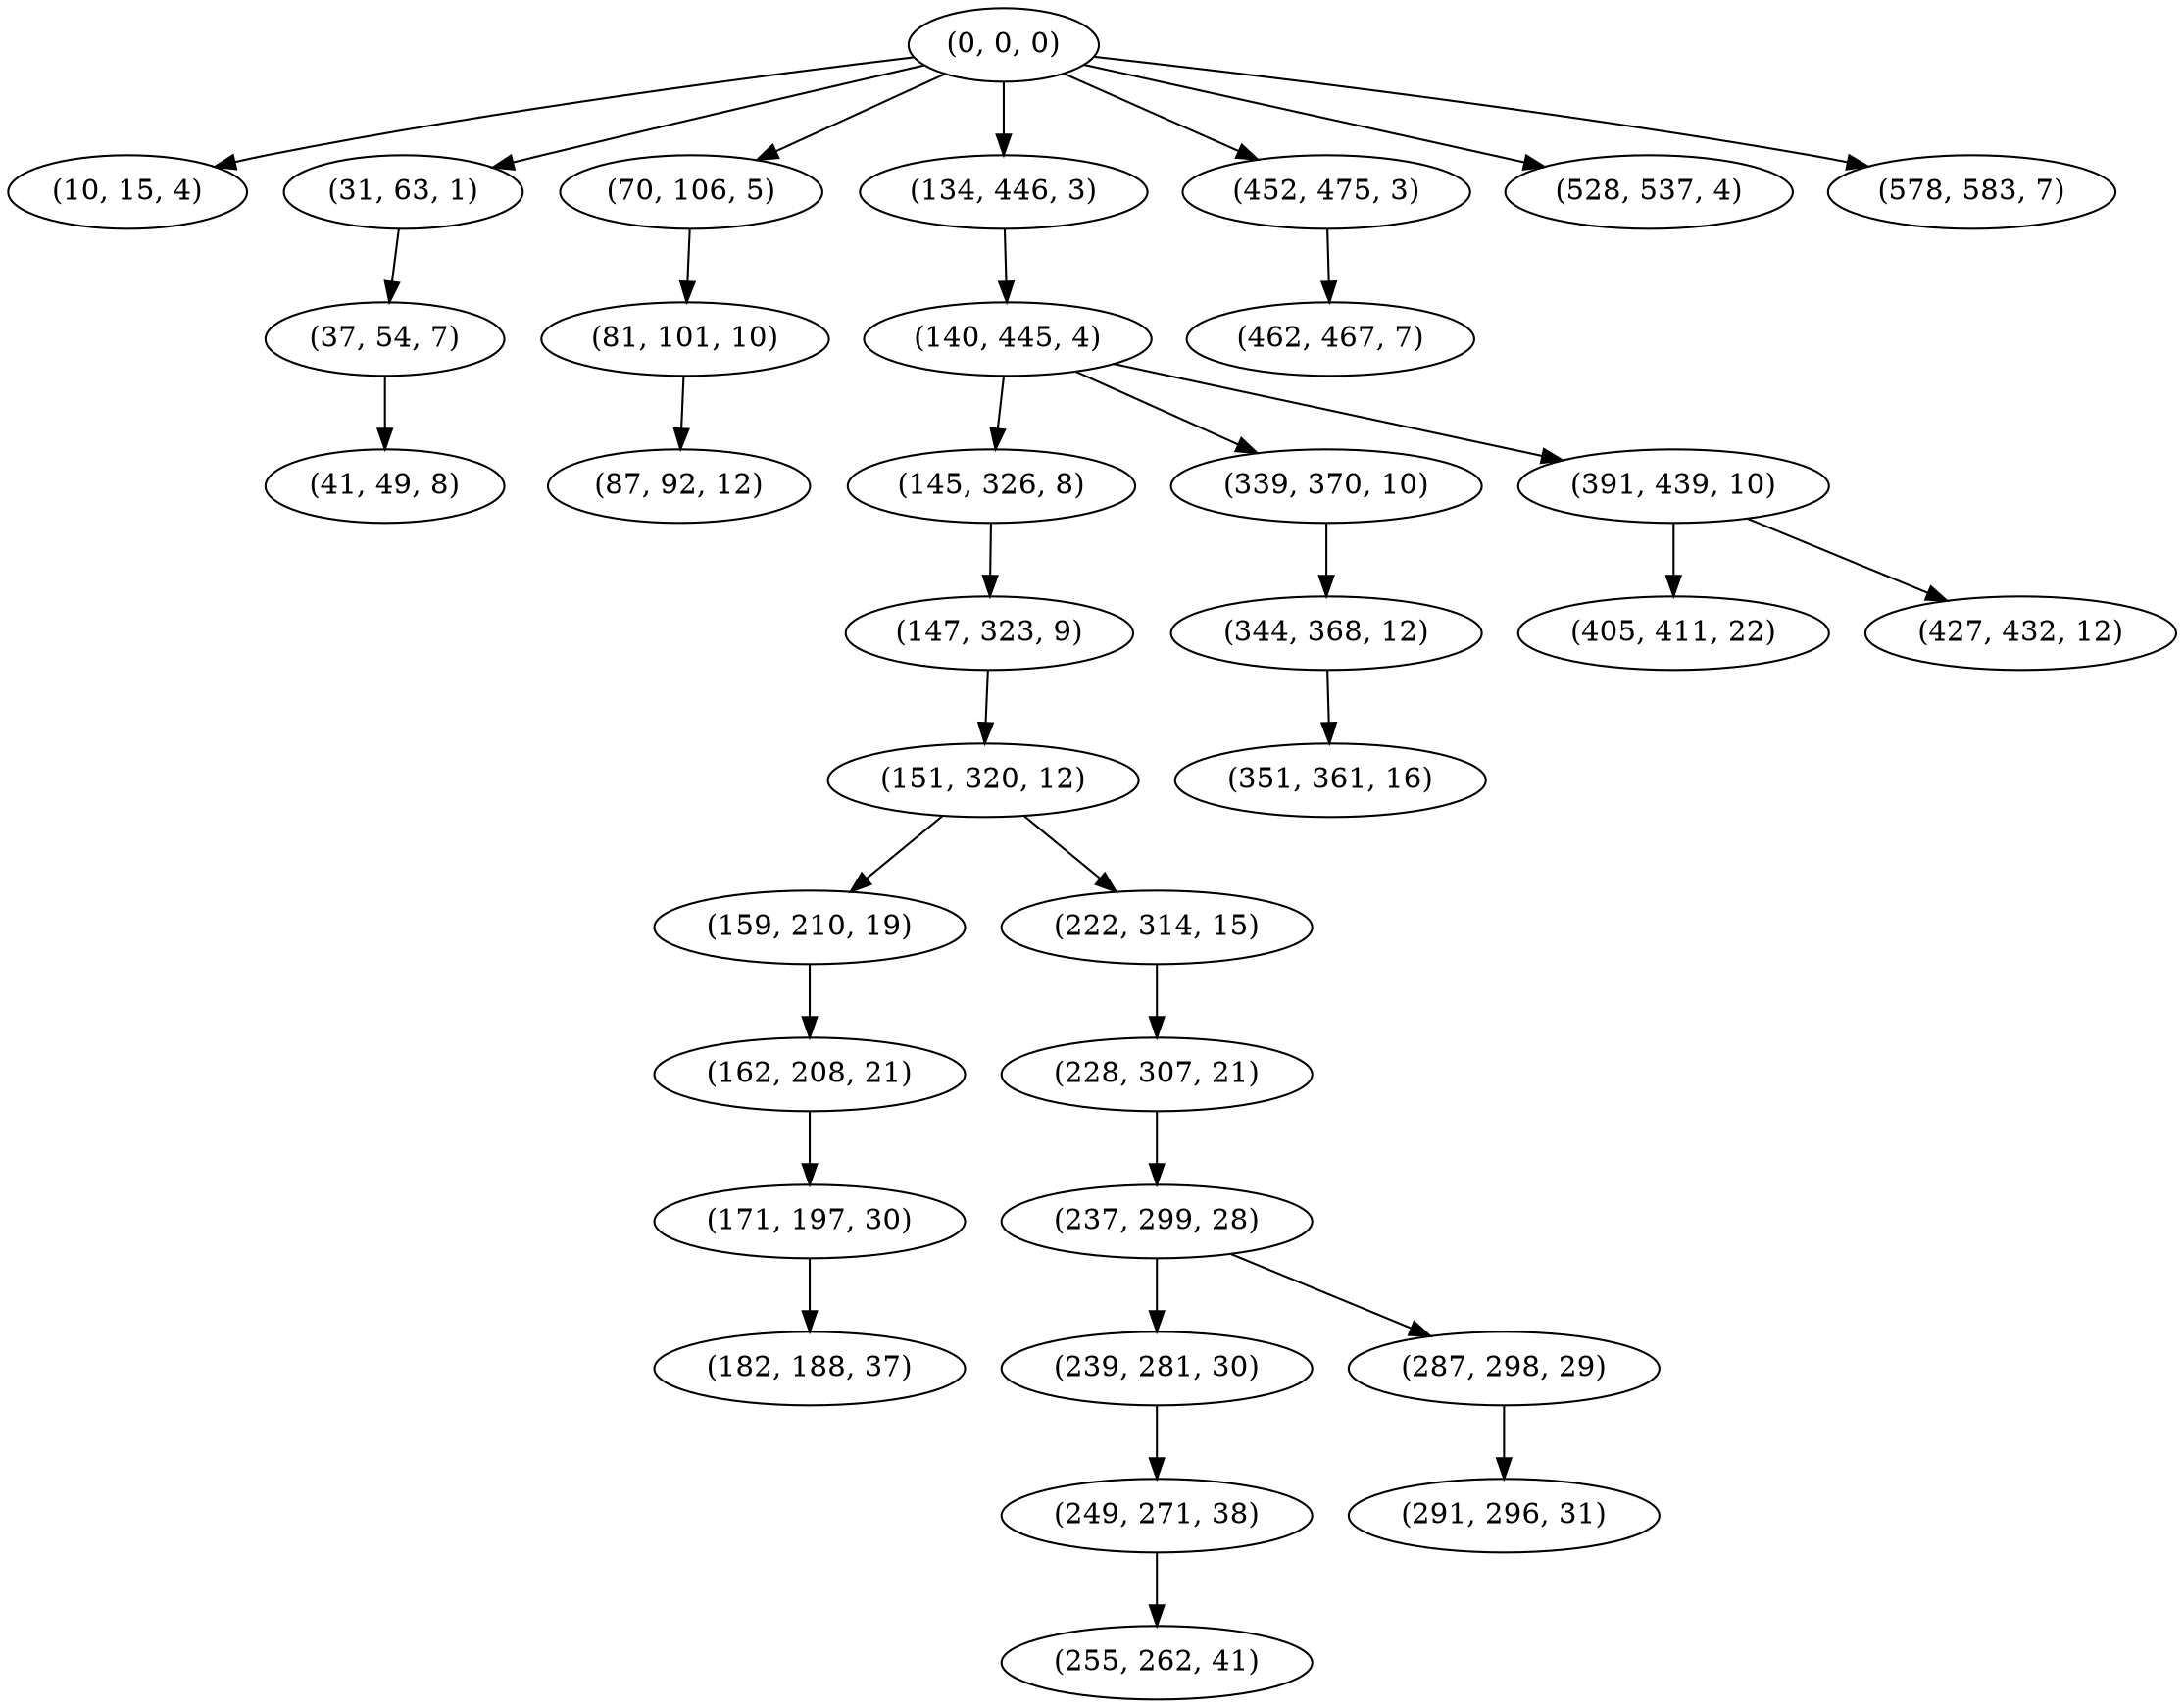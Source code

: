 digraph tree {
    "(0, 0, 0)";
    "(10, 15, 4)";
    "(31, 63, 1)";
    "(37, 54, 7)";
    "(41, 49, 8)";
    "(70, 106, 5)";
    "(81, 101, 10)";
    "(87, 92, 12)";
    "(134, 446, 3)";
    "(140, 445, 4)";
    "(145, 326, 8)";
    "(147, 323, 9)";
    "(151, 320, 12)";
    "(159, 210, 19)";
    "(162, 208, 21)";
    "(171, 197, 30)";
    "(182, 188, 37)";
    "(222, 314, 15)";
    "(228, 307, 21)";
    "(237, 299, 28)";
    "(239, 281, 30)";
    "(249, 271, 38)";
    "(255, 262, 41)";
    "(287, 298, 29)";
    "(291, 296, 31)";
    "(339, 370, 10)";
    "(344, 368, 12)";
    "(351, 361, 16)";
    "(391, 439, 10)";
    "(405, 411, 22)";
    "(427, 432, 12)";
    "(452, 475, 3)";
    "(462, 467, 7)";
    "(528, 537, 4)";
    "(578, 583, 7)";
    "(0, 0, 0)" -> "(10, 15, 4)";
    "(0, 0, 0)" -> "(31, 63, 1)";
    "(0, 0, 0)" -> "(70, 106, 5)";
    "(0, 0, 0)" -> "(134, 446, 3)";
    "(0, 0, 0)" -> "(452, 475, 3)";
    "(0, 0, 0)" -> "(528, 537, 4)";
    "(0, 0, 0)" -> "(578, 583, 7)";
    "(31, 63, 1)" -> "(37, 54, 7)";
    "(37, 54, 7)" -> "(41, 49, 8)";
    "(70, 106, 5)" -> "(81, 101, 10)";
    "(81, 101, 10)" -> "(87, 92, 12)";
    "(134, 446, 3)" -> "(140, 445, 4)";
    "(140, 445, 4)" -> "(145, 326, 8)";
    "(140, 445, 4)" -> "(339, 370, 10)";
    "(140, 445, 4)" -> "(391, 439, 10)";
    "(145, 326, 8)" -> "(147, 323, 9)";
    "(147, 323, 9)" -> "(151, 320, 12)";
    "(151, 320, 12)" -> "(159, 210, 19)";
    "(151, 320, 12)" -> "(222, 314, 15)";
    "(159, 210, 19)" -> "(162, 208, 21)";
    "(162, 208, 21)" -> "(171, 197, 30)";
    "(171, 197, 30)" -> "(182, 188, 37)";
    "(222, 314, 15)" -> "(228, 307, 21)";
    "(228, 307, 21)" -> "(237, 299, 28)";
    "(237, 299, 28)" -> "(239, 281, 30)";
    "(237, 299, 28)" -> "(287, 298, 29)";
    "(239, 281, 30)" -> "(249, 271, 38)";
    "(249, 271, 38)" -> "(255, 262, 41)";
    "(287, 298, 29)" -> "(291, 296, 31)";
    "(339, 370, 10)" -> "(344, 368, 12)";
    "(344, 368, 12)" -> "(351, 361, 16)";
    "(391, 439, 10)" -> "(405, 411, 22)";
    "(391, 439, 10)" -> "(427, 432, 12)";
    "(452, 475, 3)" -> "(462, 467, 7)";
}
